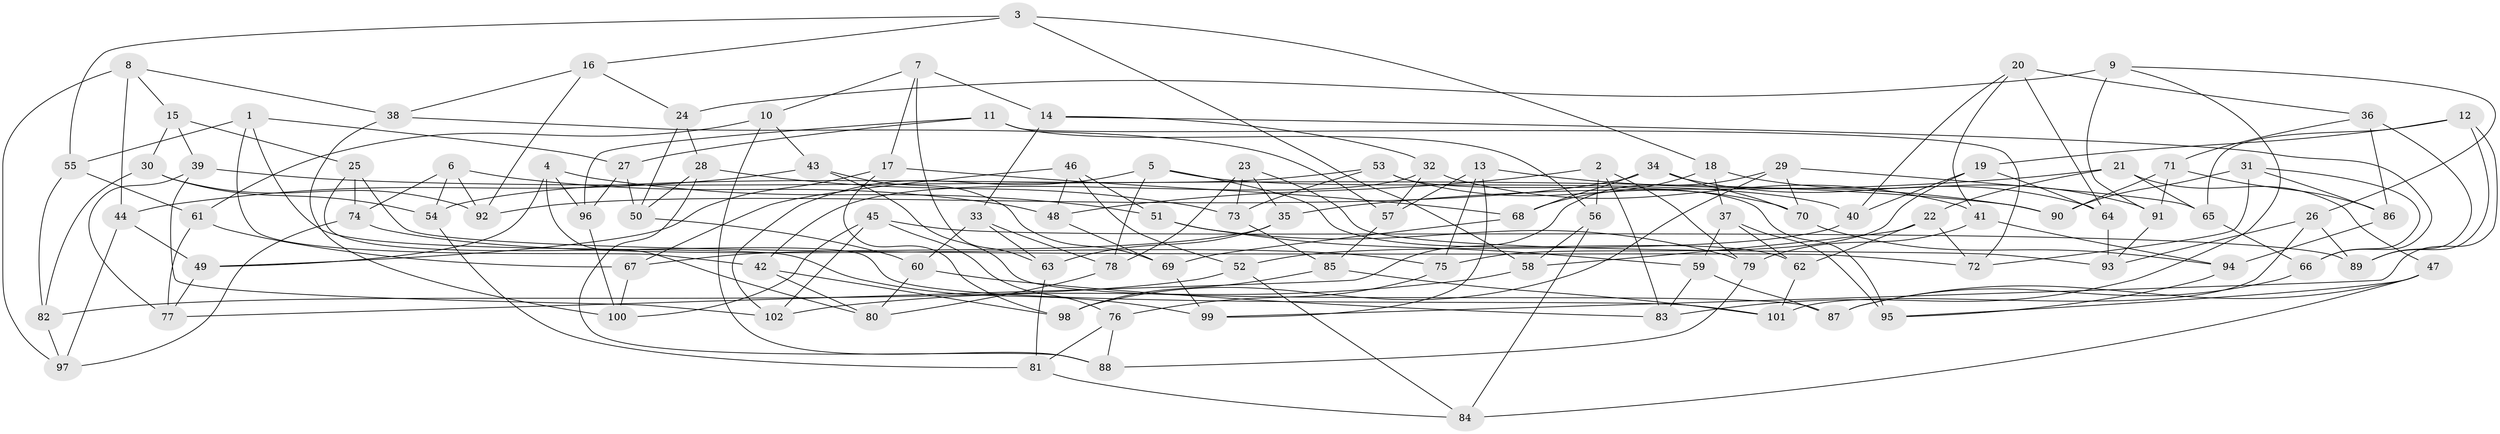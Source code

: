 // coarse degree distribution, {4: 0.3225806451612903, 6: 0.6129032258064516, 3: 0.03225806451612903, 5: 0.03225806451612903}
// Generated by graph-tools (version 1.1) at 2025/24/03/03/25 07:24:27]
// undirected, 102 vertices, 204 edges
graph export_dot {
graph [start="1"]
  node [color=gray90,style=filled];
  1;
  2;
  3;
  4;
  5;
  6;
  7;
  8;
  9;
  10;
  11;
  12;
  13;
  14;
  15;
  16;
  17;
  18;
  19;
  20;
  21;
  22;
  23;
  24;
  25;
  26;
  27;
  28;
  29;
  30;
  31;
  32;
  33;
  34;
  35;
  36;
  37;
  38;
  39;
  40;
  41;
  42;
  43;
  44;
  45;
  46;
  47;
  48;
  49;
  50;
  51;
  52;
  53;
  54;
  55;
  56;
  57;
  58;
  59;
  60;
  61;
  62;
  63;
  64;
  65;
  66;
  67;
  68;
  69;
  70;
  71;
  72;
  73;
  74;
  75;
  76;
  77;
  78;
  79;
  80;
  81;
  82;
  83;
  84;
  85;
  86;
  87;
  88;
  89;
  90;
  91;
  92;
  93;
  94;
  95;
  96;
  97;
  98;
  99;
  100;
  101;
  102;
  1 -- 42;
  1 -- 99;
  1 -- 55;
  1 -- 27;
  2 -- 83;
  2 -- 56;
  2 -- 48;
  2 -- 79;
  3 -- 58;
  3 -- 16;
  3 -- 18;
  3 -- 55;
  4 -- 96;
  4 -- 49;
  4 -- 80;
  4 -- 51;
  5 -- 40;
  5 -- 102;
  5 -- 78;
  5 -- 62;
  6 -- 48;
  6 -- 74;
  6 -- 92;
  6 -- 54;
  7 -- 14;
  7 -- 10;
  7 -- 63;
  7 -- 17;
  8 -- 38;
  8 -- 44;
  8 -- 15;
  8 -- 97;
  9 -- 26;
  9 -- 24;
  9 -- 83;
  9 -- 91;
  10 -- 61;
  10 -- 43;
  10 -- 88;
  11 -- 96;
  11 -- 27;
  11 -- 72;
  11 -- 56;
  12 -- 99;
  12 -- 89;
  12 -- 65;
  12 -- 19;
  13 -- 99;
  13 -- 90;
  13 -- 57;
  13 -- 75;
  14 -- 32;
  14 -- 33;
  14 -- 66;
  15 -- 25;
  15 -- 39;
  15 -- 30;
  16 -- 38;
  16 -- 24;
  16 -- 92;
  17 -- 49;
  17 -- 68;
  17 -- 98;
  18 -- 37;
  18 -- 91;
  18 -- 68;
  19 -- 64;
  19 -- 40;
  19 -- 75;
  20 -- 40;
  20 -- 41;
  20 -- 36;
  20 -- 64;
  21 -- 35;
  21 -- 22;
  21 -- 65;
  21 -- 47;
  22 -- 62;
  22 -- 72;
  22 -- 58;
  23 -- 93;
  23 -- 35;
  23 -- 78;
  23 -- 73;
  24 -- 28;
  24 -- 50;
  25 -- 101;
  25 -- 72;
  25 -- 74;
  26 -- 93;
  26 -- 101;
  26 -- 89;
  27 -- 96;
  27 -- 50;
  28 -- 50;
  28 -- 73;
  28 -- 88;
  29 -- 98;
  29 -- 70;
  29 -- 65;
  29 -- 77;
  30 -- 92;
  30 -- 82;
  30 -- 54;
  31 -- 72;
  31 -- 66;
  31 -- 90;
  31 -- 86;
  32 -- 41;
  32 -- 42;
  32 -- 57;
  33 -- 78;
  33 -- 63;
  33 -- 60;
  34 -- 92;
  34 -- 64;
  34 -- 68;
  34 -- 70;
  35 -- 63;
  35 -- 67;
  36 -- 86;
  36 -- 89;
  36 -- 71;
  37 -- 62;
  37 -- 59;
  37 -- 95;
  38 -- 57;
  38 -- 100;
  39 -- 77;
  39 -- 90;
  39 -- 102;
  40 -- 52;
  41 -- 94;
  41 -- 79;
  42 -- 98;
  42 -- 80;
  43 -- 44;
  43 -- 87;
  43 -- 69;
  44 -- 97;
  44 -- 49;
  45 -- 89;
  45 -- 100;
  45 -- 102;
  45 -- 76;
  46 -- 67;
  46 -- 51;
  46 -- 52;
  46 -- 48;
  47 -- 84;
  47 -- 95;
  47 -- 87;
  48 -- 69;
  49 -- 77;
  50 -- 60;
  51 -- 79;
  51 -- 59;
  52 -- 84;
  52 -- 82;
  53 -- 54;
  53 -- 70;
  53 -- 73;
  53 -- 95;
  54 -- 81;
  55 -- 82;
  55 -- 61;
  56 -- 58;
  56 -- 84;
  57 -- 85;
  58 -- 102;
  59 -- 87;
  59 -- 83;
  60 -- 83;
  60 -- 80;
  61 -- 77;
  61 -- 67;
  62 -- 101;
  63 -- 81;
  64 -- 93;
  65 -- 66;
  66 -- 87;
  67 -- 100;
  68 -- 69;
  69 -- 99;
  70 -- 94;
  71 -- 86;
  71 -- 91;
  71 -- 90;
  73 -- 85;
  74 -- 97;
  74 -- 75;
  75 -- 76;
  76 -- 81;
  76 -- 88;
  78 -- 80;
  79 -- 88;
  81 -- 84;
  82 -- 97;
  85 -- 101;
  85 -- 98;
  86 -- 94;
  91 -- 93;
  94 -- 95;
  96 -- 100;
}
